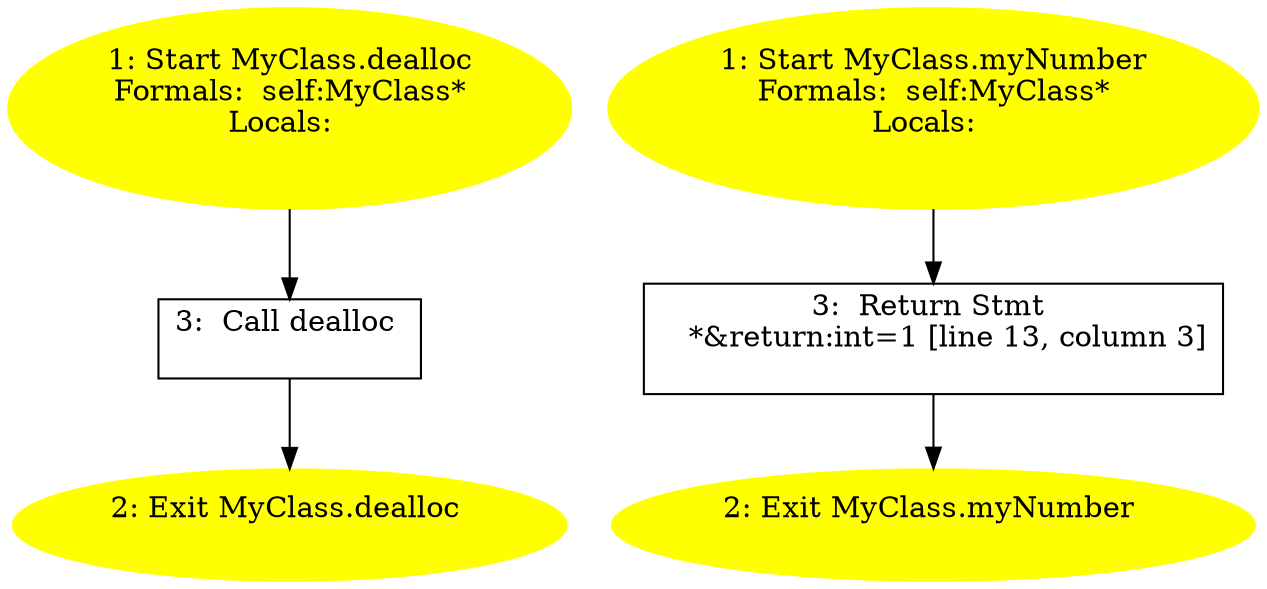 /* @generated */
digraph cfg {
"dealloc#MyClass#instance.d6828163e8783bc124f5d6aa6c910fe9_1" [label="1: Start MyClass.dealloc\nFormals:  self:MyClass*\nLocals:  \n  " color=yellow style=filled]
	

	 "dealloc#MyClass#instance.d6828163e8783bc124f5d6aa6c910fe9_1" -> "dealloc#MyClass#instance.d6828163e8783bc124f5d6aa6c910fe9_3" ;
"dealloc#MyClass#instance.d6828163e8783bc124f5d6aa6c910fe9_2" [label="2: Exit MyClass.dealloc \n  " color=yellow style=filled]
	

"dealloc#MyClass#instance.d6828163e8783bc124f5d6aa6c910fe9_3" [label="3:  Call dealloc \n  " shape="box"]
	

	 "dealloc#MyClass#instance.d6828163e8783bc124f5d6aa6c910fe9_3" -> "dealloc#MyClass#instance.d6828163e8783bc124f5d6aa6c910fe9_2" ;
"myNumber#MyClass#instance.b5167e9607437362e48461937478a06c_1" [label="1: Start MyClass.myNumber\nFormals:  self:MyClass*\nLocals:  \n  " color=yellow style=filled]
	

	 "myNumber#MyClass#instance.b5167e9607437362e48461937478a06c_1" -> "myNumber#MyClass#instance.b5167e9607437362e48461937478a06c_3" ;
"myNumber#MyClass#instance.b5167e9607437362e48461937478a06c_2" [label="2: Exit MyClass.myNumber \n  " color=yellow style=filled]
	

"myNumber#MyClass#instance.b5167e9607437362e48461937478a06c_3" [label="3:  Return Stmt \n   *&return:int=1 [line 13, column 3]\n " shape="box"]
	

	 "myNumber#MyClass#instance.b5167e9607437362e48461937478a06c_3" -> "myNumber#MyClass#instance.b5167e9607437362e48461937478a06c_2" ;
}
